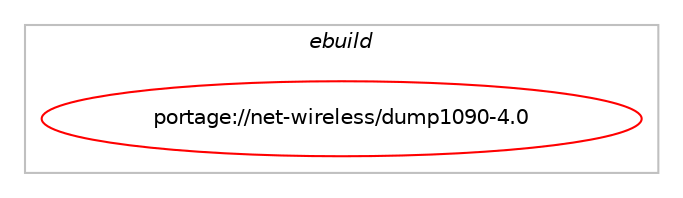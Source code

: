 digraph prolog {

# *************
# Graph options
# *************

newrank=true;
concentrate=true;
compound=true;
graph [rankdir=LR,fontname=Helvetica,fontsize=10,ranksep=1.5];#, ranksep=2.5, nodesep=0.2];
edge  [arrowhead=vee];
node  [fontname=Helvetica,fontsize=10];

# **********
# The ebuild
# **********

subgraph cluster_leftcol {
color=gray;
label=<<i>ebuild</i>>;
id [label="portage://net-wireless/dump1090-4.0", color=red, width=4, href="../net-wireless/dump1090-4.0.svg"];
}

# ****************
# The dependencies
# ****************

subgraph cluster_midcol {
color=gray;
label=<<i>dependencies</i>>;
subgraph cluster_compile {
fillcolor="#eeeeee";
style=filled;
label=<<i>compile</i>>;
# *** BEGIN UNKNOWN DEPENDENCY TYPE (TODO) ***
# id -> equal(use_conditional_group(positive,bladerf,portage://net-wireless/dump1090-4.0,[package_dependency(portage://net-wireless/dump1090-4.0,install,no,net-wireless,bladerf,none,[,,],any_same_slot,[])]))
# *** END UNKNOWN DEPENDENCY TYPE (TODO) ***

# *** BEGIN UNKNOWN DEPENDENCY TYPE (TODO) ***
# id -> equal(use_conditional_group(positive,rtlsdr,portage://net-wireless/dump1090-4.0,[package_dependency(portage://net-wireless/dump1090-4.0,install,no,net-wireless,rtl-sdr,none,[,,],any_same_slot,[])]))
# *** END UNKNOWN DEPENDENCY TYPE (TODO) ***

# *** BEGIN UNKNOWN DEPENDENCY TYPE (TODO) ***
# id -> equal(package_dependency(portage://net-wireless/dump1090-4.0,install,no,sys-libs,ncurses,none,[,,],any_same_slot,[use(enable(tinfo),none)]))
# *** END UNKNOWN DEPENDENCY TYPE (TODO) ***

# *** BEGIN UNKNOWN DEPENDENCY TYPE (TODO) ***
# id -> equal(package_dependency(portage://net-wireless/dump1090-4.0,install,no,virtual,libusb,none,[,,],[slot(1)],[]))
# *** END UNKNOWN DEPENDENCY TYPE (TODO) ***

}
subgraph cluster_compileandrun {
fillcolor="#eeeeee";
style=filled;
label=<<i>compile and run</i>>;
}
subgraph cluster_run {
fillcolor="#eeeeee";
style=filled;
label=<<i>run</i>>;
# *** BEGIN UNKNOWN DEPENDENCY TYPE (TODO) ***
# id -> equal(use_conditional_group(positive,bladerf,portage://net-wireless/dump1090-4.0,[package_dependency(portage://net-wireless/dump1090-4.0,run,no,net-wireless,bladerf,none,[,,],any_same_slot,[])]))
# *** END UNKNOWN DEPENDENCY TYPE (TODO) ***

# *** BEGIN UNKNOWN DEPENDENCY TYPE (TODO) ***
# id -> equal(use_conditional_group(positive,rtlsdr,portage://net-wireless/dump1090-4.0,[package_dependency(portage://net-wireless/dump1090-4.0,run,no,net-wireless,rtl-sdr,none,[,,],any_same_slot,[])]))
# *** END UNKNOWN DEPENDENCY TYPE (TODO) ***

# *** BEGIN UNKNOWN DEPENDENCY TYPE (TODO) ***
# id -> equal(package_dependency(portage://net-wireless/dump1090-4.0,run,no,sys-libs,ncurses,none,[,,],any_same_slot,[use(enable(tinfo),none)]))
# *** END UNKNOWN DEPENDENCY TYPE (TODO) ***

# *** BEGIN UNKNOWN DEPENDENCY TYPE (TODO) ***
# id -> equal(package_dependency(portage://net-wireless/dump1090-4.0,run,no,virtual,libusb,none,[,,],[slot(1)],[]))
# *** END UNKNOWN DEPENDENCY TYPE (TODO) ***

}
}

# **************
# The candidates
# **************

subgraph cluster_choices {
rank=same;
color=gray;
label=<<i>candidates</i>>;

}

}

